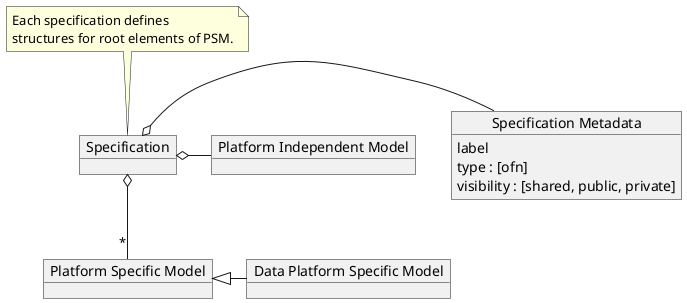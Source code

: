 @startuml

object  "Specification" as specification {

}

note  "Each specification defines\nstructures for root elements of PSM." as N001
N001 .. specification

object  "Specification Metadata" as metadata {
  label
  type : [ofn]
  visibility : [shared, public, private]
}
specification o- metadata

object  "Platform Independent Model" as pim {

}
specification o- pim

object  "Platform Specific Model" as psm {

}
specification o-- "*" psm 

object "Data Platform Specific Model" as dataPsm {
}
psm <|- dataPsm 

@enduml